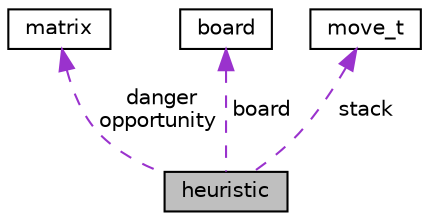 digraph "heuristic"
{
 // LATEX_PDF_SIZE
  edge [fontname="Helvetica",fontsize="10",labelfontname="Helvetica",labelfontsize="10"];
  node [fontname="Helvetica",fontsize="10",shape=record];
  Node1 [label="heuristic",height=0.2,width=0.4,color="black", fillcolor="grey75", style="filled", fontcolor="black",tooltip="Player that will play on a board by giving successive moves to the server."];
  Node2 -> Node1 [dir="back",color="darkorchid3",fontsize="10",style="dashed",label=" danger\nopportunity" ,fontname="Helvetica"];
  Node2 [label="matrix",height=0.2,width=0.4,color="black", fillcolor="white", style="filled",URL="$structmatrix.html",tooltip="Implementation of the strenghs of all positions for a given board. At a moment T during the game,..."];
  Node3 -> Node1 [dir="back",color="darkorchid3",fontsize="10",style="dashed",label=" board" ,fontname="Helvetica"];
  Node3 [label="board",height=0.2,width=0.4,color="black", fillcolor="white", style="filled",URL="$structboard.html",tooltip="Representation a the Gomoku board where each position of the n*n board represents a game position or ..."];
  Node4 -> Node1 [dir="back",color="darkorchid3",fontsize="10",style="dashed",label=" stack" ,fontname="Helvetica"];
  Node4 [label="move_t",height=0.2,width=0.4,color="black", fillcolor="white", style="filled",URL="$structmove__t.html",tooltip="Describe a position on a board."];
}
